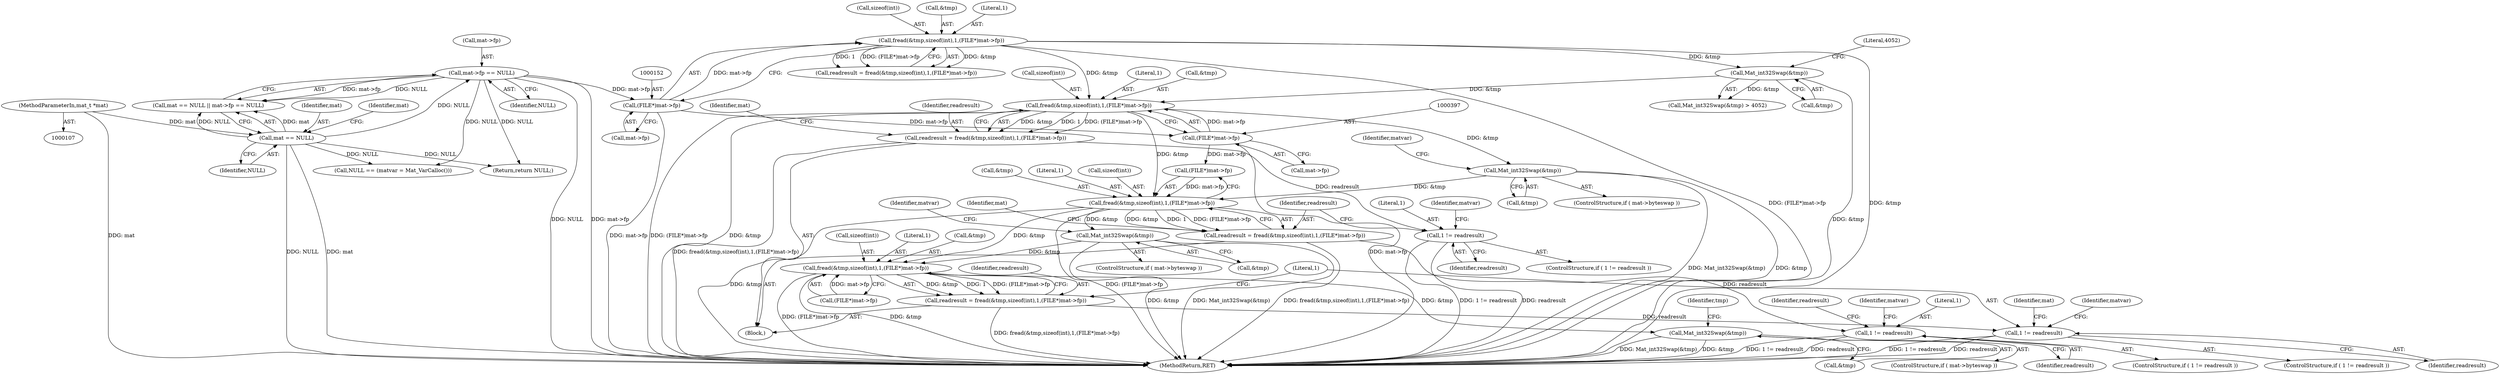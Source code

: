 digraph "0_matio_651a8e28099edb5fbb9e4e1d4d3238848f446c9a@API" {
"1000390" [label="(Call,fread(&tmp,sizeof(int),1,(FILE*)mat->fp))"];
"1000181" [label="(Call,Mat_int32Swap(&tmp))"];
"1000145" [label="(Call,fread(&tmp,sizeof(int),1,(FILE*)mat->fp))"];
"1000151" [label="(Call,(FILE*)mat->fp)"];
"1000127" [label="(Call,mat->fp == NULL)"];
"1000124" [label="(Call,mat == NULL)"];
"1000108" [label="(MethodParameterIn,mat_t *mat)"];
"1000396" [label="(Call,(FILE*)mat->fp)"];
"1000388" [label="(Call,readresult = fread(&tmp,sizeof(int),1,(FILE*)mat->fp))"];
"1000416" [label="(Call,1 != readresult)"];
"1000405" [label="(Call,Mat_int32Swap(&tmp))"];
"1000426" [label="(Call,fread(&tmp,sizeof(int),1,(FILE*)mat->fp))"];
"1000424" [label="(Call,readresult = fread(&tmp,sizeof(int),1,(FILE*)mat->fp))"];
"1000452" [label="(Call,1 != readresult)"];
"1000441" [label="(Call,Mat_int32Swap(&tmp))"];
"1000501" [label="(Call,fread(&tmp,sizeof(int),1,(FILE*)mat->fp))"];
"1000499" [label="(Call,readresult = fread(&tmp,sizeof(int),1,(FILE*)mat->fp))"];
"1000513" [label="(Call,1 != readresult)"];
"1000525" [label="(Call,Mat_int32Swap(&tmp))"];
"1000461" [label="(Identifier,readresult)"];
"1000457" [label="(Identifier,matvar)"];
"1000513" [label="(Call,1 != readresult)"];
"1000429" [label="(Call,sizeof(int))"];
"1000153" [label="(Call,mat->fp)"];
"1000151" [label="(Call,(FILE*)mat->fp)"];
"1000148" [label="(Call,sizeof(int))"];
"1000526" [label="(Call,&tmp)"];
"1000530" [label="(Identifier,tmp)"];
"1000501" [label="(Call,fread(&tmp,sizeof(int),1,(FILE*)mat->fp))"];
"1000439" [label="(Identifier,mat)"];
"1000146" [label="(Call,&tmp)"];
"1000150" [label="(Literal,1)"];
"1000521" [label="(ControlStructure,if ( mat->byteswap ))"];
"1000390" [label="(Call,fread(&tmp,sizeof(int),1,(FILE*)mat->fp))"];
"1000388" [label="(Call,readresult = fread(&tmp,sizeof(int),1,(FILE*)mat->fp))"];
"1000108" [label="(MethodParameterIn,mat_t *mat)"];
"1000437" [label="(ControlStructure,if ( mat->byteswap ))"];
"1000454" [label="(Identifier,readresult)"];
"1000504" [label="(Call,sizeof(int))"];
"1000506" [label="(Literal,1)"];
"1000500" [label="(Identifier,readresult)"];
"1000507" [label="(Call,(FILE*)mat->fp)"];
"1000127" [label="(Call,mat->fp == NULL)"];
"1000512" [label="(ControlStructure,if ( 1 != readresult ))"];
"1000518" [label="(Identifier,matvar)"];
"1000395" [label="(Literal,1)"];
"1000401" [label="(ControlStructure,if ( mat->byteswap ))"];
"1000131" [label="(Identifier,NULL)"];
"1000415" [label="(ControlStructure,if ( 1 != readresult ))"];
"1000421" [label="(Identifier,matvar)"];
"1000525" [label="(Call,Mat_int32Swap(&tmp))"];
"1000523" [label="(Identifier,mat)"];
"1000391" [label="(Call,&tmp)"];
"1000453" [label="(Literal,1)"];
"1000441" [label="(Call,Mat_int32Swap(&tmp))"];
"1000665" [label="(MethodReturn,RET)"];
"1000403" [label="(Identifier,mat)"];
"1000126" [label="(Identifier,NULL)"];
"1000452" [label="(Call,1 != readresult)"];
"1000425" [label="(Identifier,readresult)"];
"1000427" [label="(Call,&tmp)"];
"1000393" [label="(Call,sizeof(int))"];
"1000451" [label="(ControlStructure,if ( 1 != readresult ))"];
"1000442" [label="(Call,&tmp)"];
"1000128" [label="(Call,mat->fp)"];
"1000405" [label="(Call,Mat_int32Swap(&tmp))"];
"1000182" [label="(Call,&tmp)"];
"1000431" [label="(Literal,1)"];
"1000514" [label="(Literal,1)"];
"1000145" [label="(Call,fread(&tmp,sizeof(int),1,(FILE*)mat->fp))"];
"1000125" [label="(Identifier,mat)"];
"1000129" [label="(Identifier,mat)"];
"1000180" [label="(Call,Mat_int32Swap(&tmp) > 4052)"];
"1000181" [label="(Call,Mat_int32Swap(&tmp))"];
"1000416" [label="(Call,1 != readresult)"];
"1000123" [label="(Call,mat == NULL || mat->fp == NULL)"];
"1000136" [label="(Call,NULL == (matvar = Mat_VarCalloc()))"];
"1000398" [label="(Call,mat->fp)"];
"1000124" [label="(Call,mat == NULL)"];
"1000432" [label="(Call,(FILE*)mat->fp)"];
"1000389" [label="(Identifier,readresult)"];
"1000417" [label="(Literal,1)"];
"1000406" [label="(Call,&tmp)"];
"1000424" [label="(Call,readresult = fread(&tmp,sizeof(int),1,(FILE*)mat->fp))"];
"1000396" [label="(Call,(FILE*)mat->fp)"];
"1000184" [label="(Literal,4052)"];
"1000426" [label="(Call,fread(&tmp,sizeof(int),1,(FILE*)mat->fp))"];
"1000411" [label="(Identifier,matvar)"];
"1000515" [label="(Identifier,readresult)"];
"1000418" [label="(Identifier,readresult)"];
"1000502" [label="(Call,&tmp)"];
"1000132" [label="(Return,return NULL;)"];
"1000447" [label="(Identifier,matvar)"];
"1000109" [label="(Block,)"];
"1000499" [label="(Call,readresult = fread(&tmp,sizeof(int),1,(FILE*)mat->fp))"];
"1000143" [label="(Call,readresult = fread(&tmp,sizeof(int),1,(FILE*)mat->fp))"];
"1000390" -> "1000388"  [label="AST: "];
"1000390" -> "1000396"  [label="CFG: "];
"1000391" -> "1000390"  [label="AST: "];
"1000393" -> "1000390"  [label="AST: "];
"1000395" -> "1000390"  [label="AST: "];
"1000396" -> "1000390"  [label="AST: "];
"1000388" -> "1000390"  [label="CFG: "];
"1000390" -> "1000665"  [label="DDG: (FILE*)mat->fp"];
"1000390" -> "1000665"  [label="DDG: &tmp"];
"1000390" -> "1000388"  [label="DDG: &tmp"];
"1000390" -> "1000388"  [label="DDG: 1"];
"1000390" -> "1000388"  [label="DDG: (FILE*)mat->fp"];
"1000181" -> "1000390"  [label="DDG: &tmp"];
"1000145" -> "1000390"  [label="DDG: &tmp"];
"1000396" -> "1000390"  [label="DDG: mat->fp"];
"1000390" -> "1000405"  [label="DDG: &tmp"];
"1000390" -> "1000426"  [label="DDG: &tmp"];
"1000181" -> "1000180"  [label="AST: "];
"1000181" -> "1000182"  [label="CFG: "];
"1000182" -> "1000181"  [label="AST: "];
"1000184" -> "1000181"  [label="CFG: "];
"1000181" -> "1000665"  [label="DDG: &tmp"];
"1000181" -> "1000180"  [label="DDG: &tmp"];
"1000145" -> "1000181"  [label="DDG: &tmp"];
"1000145" -> "1000143"  [label="AST: "];
"1000145" -> "1000151"  [label="CFG: "];
"1000146" -> "1000145"  [label="AST: "];
"1000148" -> "1000145"  [label="AST: "];
"1000150" -> "1000145"  [label="AST: "];
"1000151" -> "1000145"  [label="AST: "];
"1000143" -> "1000145"  [label="CFG: "];
"1000145" -> "1000665"  [label="DDG: (FILE*)mat->fp"];
"1000145" -> "1000665"  [label="DDG: &tmp"];
"1000145" -> "1000143"  [label="DDG: &tmp"];
"1000145" -> "1000143"  [label="DDG: 1"];
"1000145" -> "1000143"  [label="DDG: (FILE*)mat->fp"];
"1000151" -> "1000145"  [label="DDG: mat->fp"];
"1000151" -> "1000153"  [label="CFG: "];
"1000152" -> "1000151"  [label="AST: "];
"1000153" -> "1000151"  [label="AST: "];
"1000151" -> "1000665"  [label="DDG: mat->fp"];
"1000127" -> "1000151"  [label="DDG: mat->fp"];
"1000151" -> "1000396"  [label="DDG: mat->fp"];
"1000127" -> "1000123"  [label="AST: "];
"1000127" -> "1000131"  [label="CFG: "];
"1000128" -> "1000127"  [label="AST: "];
"1000131" -> "1000127"  [label="AST: "];
"1000123" -> "1000127"  [label="CFG: "];
"1000127" -> "1000665"  [label="DDG: mat->fp"];
"1000127" -> "1000665"  [label="DDG: NULL"];
"1000127" -> "1000123"  [label="DDG: mat->fp"];
"1000127" -> "1000123"  [label="DDG: NULL"];
"1000124" -> "1000127"  [label="DDG: NULL"];
"1000127" -> "1000132"  [label="DDG: NULL"];
"1000127" -> "1000136"  [label="DDG: NULL"];
"1000124" -> "1000123"  [label="AST: "];
"1000124" -> "1000126"  [label="CFG: "];
"1000125" -> "1000124"  [label="AST: "];
"1000126" -> "1000124"  [label="AST: "];
"1000129" -> "1000124"  [label="CFG: "];
"1000123" -> "1000124"  [label="CFG: "];
"1000124" -> "1000665"  [label="DDG: NULL"];
"1000124" -> "1000665"  [label="DDG: mat"];
"1000124" -> "1000123"  [label="DDG: mat"];
"1000124" -> "1000123"  [label="DDG: NULL"];
"1000108" -> "1000124"  [label="DDG: mat"];
"1000124" -> "1000132"  [label="DDG: NULL"];
"1000124" -> "1000136"  [label="DDG: NULL"];
"1000108" -> "1000107"  [label="AST: "];
"1000108" -> "1000665"  [label="DDG: mat"];
"1000396" -> "1000398"  [label="CFG: "];
"1000397" -> "1000396"  [label="AST: "];
"1000398" -> "1000396"  [label="AST: "];
"1000396" -> "1000665"  [label="DDG: mat->fp"];
"1000396" -> "1000432"  [label="DDG: mat->fp"];
"1000388" -> "1000109"  [label="AST: "];
"1000389" -> "1000388"  [label="AST: "];
"1000403" -> "1000388"  [label="CFG: "];
"1000388" -> "1000665"  [label="DDG: fread(&tmp,sizeof(int),1,(FILE*)mat->fp)"];
"1000388" -> "1000416"  [label="DDG: readresult"];
"1000416" -> "1000415"  [label="AST: "];
"1000416" -> "1000418"  [label="CFG: "];
"1000417" -> "1000416"  [label="AST: "];
"1000418" -> "1000416"  [label="AST: "];
"1000421" -> "1000416"  [label="CFG: "];
"1000425" -> "1000416"  [label="CFG: "];
"1000416" -> "1000665"  [label="DDG: 1 != readresult"];
"1000416" -> "1000665"  [label="DDG: readresult"];
"1000405" -> "1000401"  [label="AST: "];
"1000405" -> "1000406"  [label="CFG: "];
"1000406" -> "1000405"  [label="AST: "];
"1000411" -> "1000405"  [label="CFG: "];
"1000405" -> "1000665"  [label="DDG: Mat_int32Swap(&tmp)"];
"1000405" -> "1000665"  [label="DDG: &tmp"];
"1000405" -> "1000426"  [label="DDG: &tmp"];
"1000426" -> "1000424"  [label="AST: "];
"1000426" -> "1000432"  [label="CFG: "];
"1000427" -> "1000426"  [label="AST: "];
"1000429" -> "1000426"  [label="AST: "];
"1000431" -> "1000426"  [label="AST: "];
"1000432" -> "1000426"  [label="AST: "];
"1000424" -> "1000426"  [label="CFG: "];
"1000426" -> "1000665"  [label="DDG: &tmp"];
"1000426" -> "1000665"  [label="DDG: (FILE*)mat->fp"];
"1000426" -> "1000424"  [label="DDG: &tmp"];
"1000426" -> "1000424"  [label="DDG: 1"];
"1000426" -> "1000424"  [label="DDG: (FILE*)mat->fp"];
"1000432" -> "1000426"  [label="DDG: mat->fp"];
"1000426" -> "1000441"  [label="DDG: &tmp"];
"1000426" -> "1000501"  [label="DDG: &tmp"];
"1000424" -> "1000109"  [label="AST: "];
"1000425" -> "1000424"  [label="AST: "];
"1000439" -> "1000424"  [label="CFG: "];
"1000424" -> "1000665"  [label="DDG: fread(&tmp,sizeof(int),1,(FILE*)mat->fp)"];
"1000424" -> "1000452"  [label="DDG: readresult"];
"1000452" -> "1000451"  [label="AST: "];
"1000452" -> "1000454"  [label="CFG: "];
"1000453" -> "1000452"  [label="AST: "];
"1000454" -> "1000452"  [label="AST: "];
"1000457" -> "1000452"  [label="CFG: "];
"1000461" -> "1000452"  [label="CFG: "];
"1000452" -> "1000665"  [label="DDG: 1 != readresult"];
"1000452" -> "1000665"  [label="DDG: readresult"];
"1000441" -> "1000437"  [label="AST: "];
"1000441" -> "1000442"  [label="CFG: "];
"1000442" -> "1000441"  [label="AST: "];
"1000447" -> "1000441"  [label="CFG: "];
"1000441" -> "1000665"  [label="DDG: &tmp"];
"1000441" -> "1000665"  [label="DDG: Mat_int32Swap(&tmp)"];
"1000441" -> "1000501"  [label="DDG: &tmp"];
"1000501" -> "1000499"  [label="AST: "];
"1000501" -> "1000507"  [label="CFG: "];
"1000502" -> "1000501"  [label="AST: "];
"1000504" -> "1000501"  [label="AST: "];
"1000506" -> "1000501"  [label="AST: "];
"1000507" -> "1000501"  [label="AST: "];
"1000499" -> "1000501"  [label="CFG: "];
"1000501" -> "1000665"  [label="DDG: (FILE*)mat->fp"];
"1000501" -> "1000665"  [label="DDG: &tmp"];
"1000501" -> "1000499"  [label="DDG: &tmp"];
"1000501" -> "1000499"  [label="DDG: 1"];
"1000501" -> "1000499"  [label="DDG: (FILE*)mat->fp"];
"1000507" -> "1000501"  [label="DDG: mat->fp"];
"1000501" -> "1000525"  [label="DDG: &tmp"];
"1000499" -> "1000109"  [label="AST: "];
"1000500" -> "1000499"  [label="AST: "];
"1000514" -> "1000499"  [label="CFG: "];
"1000499" -> "1000665"  [label="DDG: fread(&tmp,sizeof(int),1,(FILE*)mat->fp)"];
"1000499" -> "1000513"  [label="DDG: readresult"];
"1000513" -> "1000512"  [label="AST: "];
"1000513" -> "1000515"  [label="CFG: "];
"1000514" -> "1000513"  [label="AST: "];
"1000515" -> "1000513"  [label="AST: "];
"1000518" -> "1000513"  [label="CFG: "];
"1000523" -> "1000513"  [label="CFG: "];
"1000513" -> "1000665"  [label="DDG: 1 != readresult"];
"1000513" -> "1000665"  [label="DDG: readresult"];
"1000525" -> "1000521"  [label="AST: "];
"1000525" -> "1000526"  [label="CFG: "];
"1000526" -> "1000525"  [label="AST: "];
"1000530" -> "1000525"  [label="CFG: "];
"1000525" -> "1000665"  [label="DDG: Mat_int32Swap(&tmp)"];
"1000525" -> "1000665"  [label="DDG: &tmp"];
}
